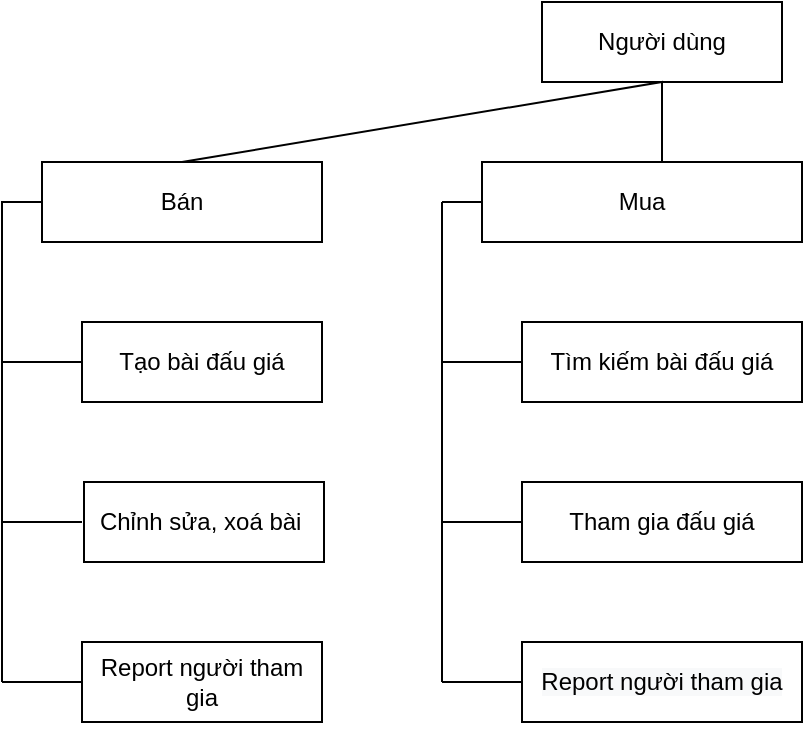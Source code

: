<mxfile version="16.6.4" type="github"><diagram id="QF9EU7wnLpLfp-GyqXcH" name="Page-1"><mxGraphModel dx="1038" dy="579" grid="1" gridSize="10" guides="1" tooltips="1" connect="1" arrows="1" fold="1" page="1" pageScale="1" pageWidth="850" pageHeight="1100" math="0" shadow="0"><root><mxCell id="0"/><mxCell id="1" parent="0"/><mxCell id="hgUp9Ejlp3dSpLHm86tw-1" value="Người dùng" style="rounded=0;whiteSpace=wrap;html=1;" vertex="1" parent="1"><mxGeometry x="470" y="400" width="120" height="40" as="geometry"/></mxCell><mxCell id="hgUp9Ejlp3dSpLHm86tw-2" value="Bán" style="rounded=0;whiteSpace=wrap;html=1;" vertex="1" parent="1"><mxGeometry x="220" y="480" width="140" height="40" as="geometry"/></mxCell><mxCell id="hgUp9Ejlp3dSpLHm86tw-3" value="" style="endArrow=none;html=1;rounded=0;exitX=0.5;exitY=0;exitDx=0;exitDy=0;" edge="1" parent="1" source="hgUp9Ejlp3dSpLHm86tw-2"><mxGeometry width="50" height="50" relative="1" as="geometry"><mxPoint x="400" y="650" as="sourcePoint"/><mxPoint x="530" y="480" as="targetPoint"/><Array as="points"><mxPoint x="530" y="440"/></Array></mxGeometry></mxCell><mxCell id="hgUp9Ejlp3dSpLHm86tw-4" value="Mua" style="rounded=0;whiteSpace=wrap;html=1;" vertex="1" parent="1"><mxGeometry x="440" y="480" width="160" height="40" as="geometry"/></mxCell><mxCell id="hgUp9Ejlp3dSpLHm86tw-6" value="Tạo bài đấu giá" style="rounded=0;whiteSpace=wrap;html=1;" vertex="1" parent="1"><mxGeometry x="240" y="560" width="120" height="40" as="geometry"/></mxCell><mxCell id="hgUp9Ejlp3dSpLHm86tw-7" value="Chỉnh sửa, xoá bài&amp;nbsp;" style="rounded=0;whiteSpace=wrap;html=1;" vertex="1" parent="1"><mxGeometry x="241" y="640" width="120" height="40" as="geometry"/></mxCell><mxCell id="hgUp9Ejlp3dSpLHm86tw-8" value="Report người tham gia" style="rounded=0;whiteSpace=wrap;html=1;" vertex="1" parent="1"><mxGeometry x="240" y="720" width="120" height="40" as="geometry"/></mxCell><mxCell id="hgUp9Ejlp3dSpLHm86tw-9" value="Tham gia đấu giá" style="rounded=0;whiteSpace=wrap;html=1;" vertex="1" parent="1"><mxGeometry x="460" y="640" width="140" height="40" as="geometry"/></mxCell><mxCell id="hgUp9Ejlp3dSpLHm86tw-10" value="Tìm kiếm bài đấu giá" style="rounded=0;whiteSpace=wrap;html=1;" vertex="1" parent="1"><mxGeometry x="460" y="560" width="140" height="40" as="geometry"/></mxCell><mxCell id="hgUp9Ejlp3dSpLHm86tw-11" value="&#10;&#10;&lt;span style=&quot;color: rgb(0, 0, 0); font-family: helvetica; font-size: 12px; font-style: normal; font-weight: 400; letter-spacing: normal; text-align: center; text-indent: 0px; text-transform: none; word-spacing: 0px; background-color: rgb(248, 249, 250); display: inline; float: none;&quot;&gt;Report người tham gia&lt;/span&gt;&#10;&#10;" style="rounded=0;whiteSpace=wrap;html=1;" vertex="1" parent="1"><mxGeometry x="460" y="720" width="140" height="40" as="geometry"/></mxCell><mxCell id="hgUp9Ejlp3dSpLHm86tw-12" style="edgeStyle=orthogonalEdgeStyle;rounded=0;orthogonalLoop=1;jettySize=auto;html=1;exitX=0.5;exitY=1;exitDx=0;exitDy=0;" edge="1" parent="1" source="hgUp9Ejlp3dSpLHm86tw-8" target="hgUp9Ejlp3dSpLHm86tw-8"><mxGeometry relative="1" as="geometry"/></mxCell><mxCell id="hgUp9Ejlp3dSpLHm86tw-18" value="" style="endArrow=none;html=1;rounded=0;" edge="1" parent="1"><mxGeometry width="50" height="50" relative="1" as="geometry"><mxPoint x="200" y="740" as="sourcePoint"/><mxPoint x="220" y="500" as="targetPoint"/><Array as="points"><mxPoint x="200" y="500"/></Array></mxGeometry></mxCell><mxCell id="hgUp9Ejlp3dSpLHm86tw-19" value="" style="endArrow=none;html=1;rounded=0;" edge="1" parent="1"><mxGeometry width="50" height="50" relative="1" as="geometry"><mxPoint x="200" y="580" as="sourcePoint"/><mxPoint x="240" y="580" as="targetPoint"/><Array as="points"/></mxGeometry></mxCell><mxCell id="hgUp9Ejlp3dSpLHm86tw-20" value="" style="endArrow=none;html=1;rounded=0;" edge="1" parent="1"><mxGeometry width="50" height="50" relative="1" as="geometry"><mxPoint x="200" y="660" as="sourcePoint"/><mxPoint x="240" y="660" as="targetPoint"/><Array as="points"/></mxGeometry></mxCell><mxCell id="hgUp9Ejlp3dSpLHm86tw-21" value="" style="endArrow=none;html=1;rounded=0;" edge="1" parent="1"><mxGeometry width="50" height="50" relative="1" as="geometry"><mxPoint x="200" y="740" as="sourcePoint"/><mxPoint x="240" y="740" as="targetPoint"/><Array as="points"/></mxGeometry></mxCell><mxCell id="hgUp9Ejlp3dSpLHm86tw-22" value="" style="endArrow=none;html=1;rounded=0;" edge="1" parent="1"><mxGeometry width="50" height="50" relative="1" as="geometry"><mxPoint x="420" y="740" as="sourcePoint"/><mxPoint x="420" y="500" as="targetPoint"/></mxGeometry></mxCell><mxCell id="hgUp9Ejlp3dSpLHm86tw-30" value="" style="endArrow=none;html=1;rounded=0;entryX=0;entryY=0.5;entryDx=0;entryDy=0;" edge="1" parent="1" target="hgUp9Ejlp3dSpLHm86tw-4"><mxGeometry width="50" height="50" relative="1" as="geometry"><mxPoint x="420" y="500" as="sourcePoint"/><mxPoint x="450" y="590" as="targetPoint"/></mxGeometry></mxCell><mxCell id="hgUp9Ejlp3dSpLHm86tw-31" value="" style="endArrow=none;html=1;rounded=0;entryX=0;entryY=0.5;entryDx=0;entryDy=0;" edge="1" parent="1"><mxGeometry width="50" height="50" relative="1" as="geometry"><mxPoint x="420" y="580" as="sourcePoint"/><mxPoint x="460" y="580" as="targetPoint"/></mxGeometry></mxCell><mxCell id="hgUp9Ejlp3dSpLHm86tw-33" value="" style="endArrow=none;html=1;rounded=0;entryX=0;entryY=0.5;entryDx=0;entryDy=0;" edge="1" parent="1" target="hgUp9Ejlp3dSpLHm86tw-11"><mxGeometry width="50" height="50" relative="1" as="geometry"><mxPoint x="420" y="740" as="sourcePoint"/><mxPoint x="450" y="730" as="targetPoint"/><Array as="points"><mxPoint x="440" y="740"/></Array></mxGeometry></mxCell><mxCell id="hgUp9Ejlp3dSpLHm86tw-34" value="" style="endArrow=none;html=1;rounded=0;entryX=0;entryY=0.5;entryDx=0;entryDy=0;" edge="1" parent="1" target="hgUp9Ejlp3dSpLHm86tw-9"><mxGeometry width="50" height="50" relative="1" as="geometry"><mxPoint x="420" y="660" as="sourcePoint"/><mxPoint x="450" y="660" as="targetPoint"/></mxGeometry></mxCell></root></mxGraphModel></diagram></mxfile>